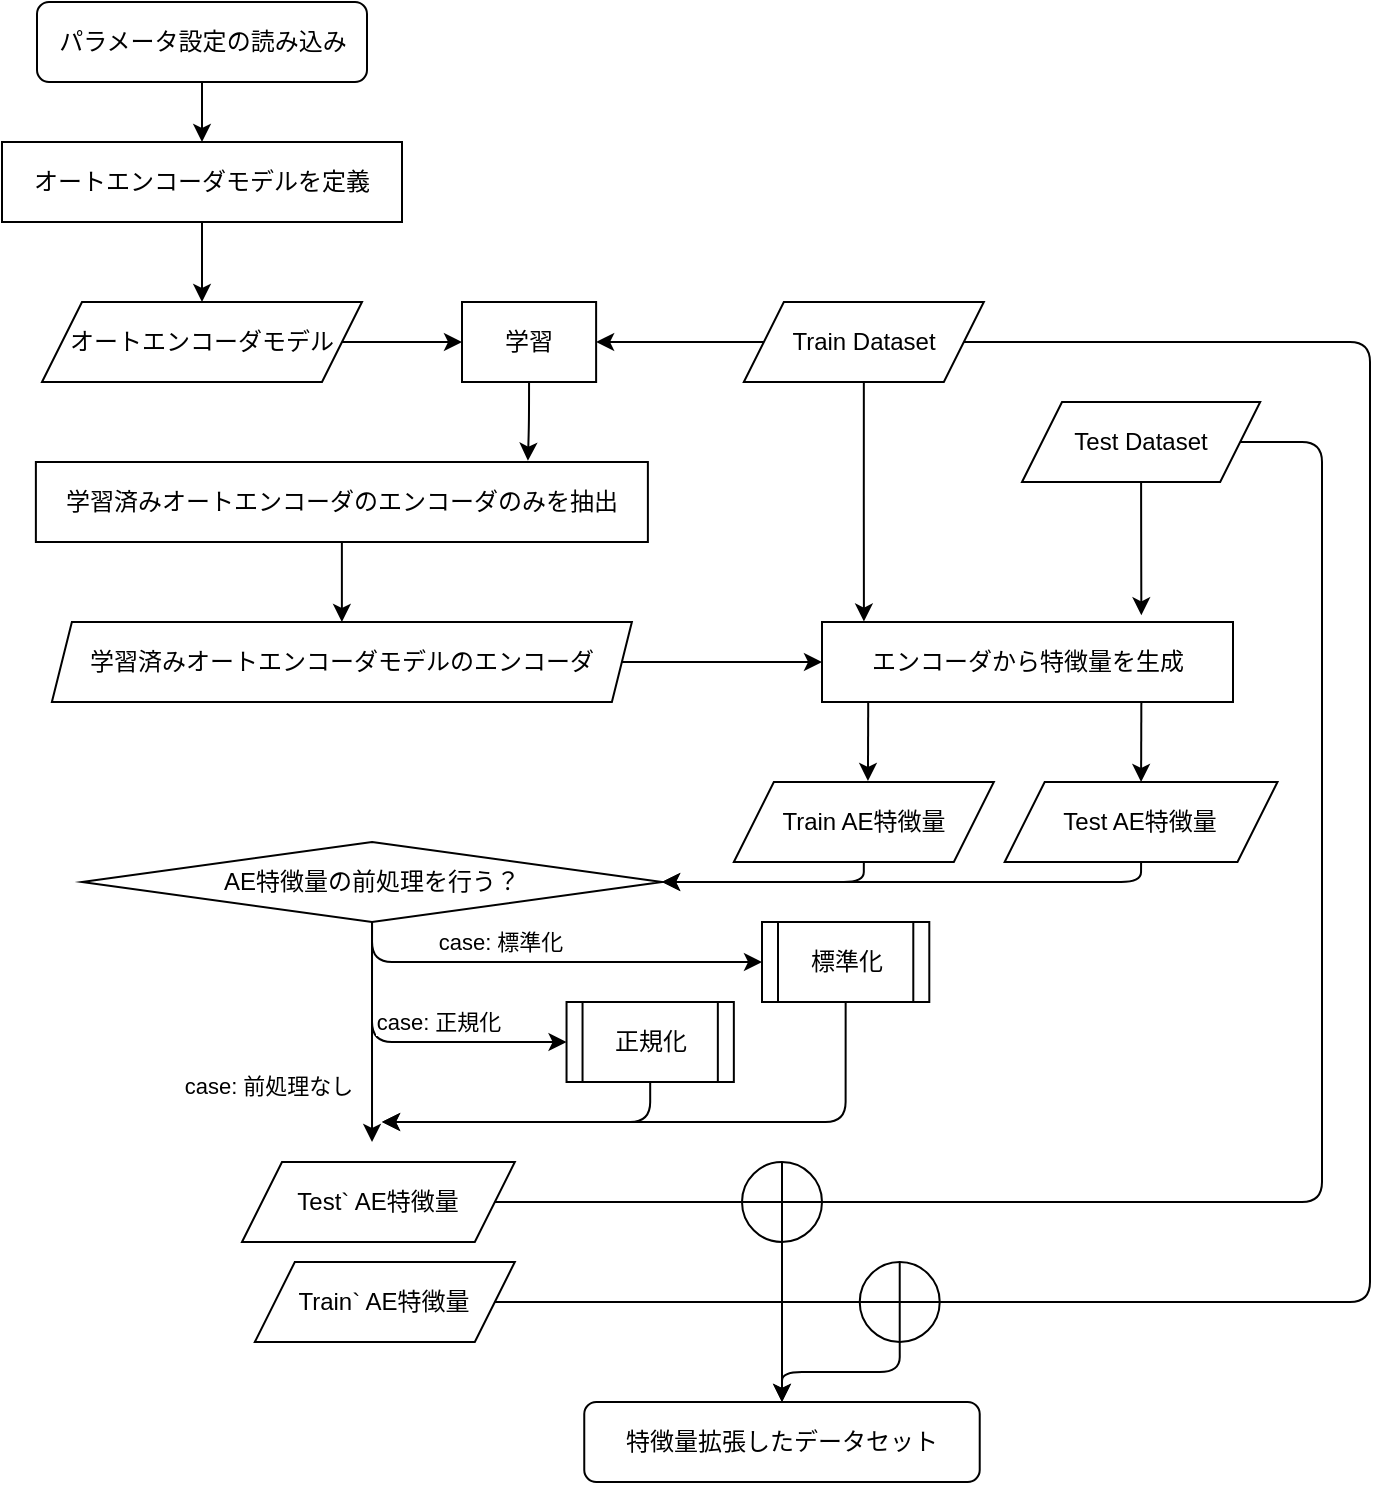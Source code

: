 <mxfile>
    <diagram id="tJ65ZWB20D6IVD9UZpMB" name="ページ1">
        <mxGraphModel dx="932" dy="484" grid="1" gridSize="10" guides="1" tooltips="1" connect="1" arrows="1" fold="1" page="1" pageScale="1" pageWidth="827" pageHeight="1169" math="0" shadow="0">
            <root>
                <mxCell id="0"/>
                <mxCell id="1" parent="0"/>
                <mxCell id="12" style="edgeStyle=orthogonalEdgeStyle;html=1;exitX=0.5;exitY=1;exitDx=0;exitDy=0;entryX=0;entryY=0.5;entryDx=0;entryDy=0;" edge="1" parent="1" source="17" target="19">
                    <mxGeometry relative="1" as="geometry"/>
                </mxCell>
                <mxCell id="13" value="case: 正規化" style="edgeLabel;html=1;align=center;verticalAlign=middle;resizable=0;points=[];" vertex="1" connectable="0" parent="12">
                    <mxGeometry x="0.055" y="-2" relative="1" as="geometry">
                        <mxPoint x="10" y="-12" as="offset"/>
                    </mxGeometry>
                </mxCell>
                <mxCell id="14" style="edgeStyle=orthogonalEdgeStyle;html=1;exitX=0.5;exitY=1;exitDx=0;exitDy=0;entryX=0;entryY=0.5;entryDx=0;entryDy=0;" edge="1" parent="1" source="17" target="21">
                    <mxGeometry relative="1" as="geometry"/>
                </mxCell>
                <mxCell id="15" value="case: 標準化" style="edgeLabel;html=1;align=center;verticalAlign=middle;resizable=0;points=[];" vertex="1" connectable="0" parent="14">
                    <mxGeometry x="0.201" y="-1" relative="1" as="geometry">
                        <mxPoint x="-45" y="-11" as="offset"/>
                    </mxGeometry>
                </mxCell>
                <mxCell id="16" value="case: 前処理なし" style="edgeStyle=orthogonalEdgeStyle;html=1;exitX=0.5;exitY=1;exitDx=0;exitDy=0;entryX=0.5;entryY=0;entryDx=0;entryDy=0;" edge="1" parent="1" source="17">
                    <mxGeometry x="0.501" y="-52" relative="1" as="geometry">
                        <mxPoint as="offset"/>
                        <mxPoint x="265.015" y="650" as="targetPoint"/>
                    </mxGeometry>
                </mxCell>
                <mxCell id="17" value="AE特徴量の前処理を行う？" style="rhombus;whiteSpace=wrap;html=1;" vertex="1" parent="1">
                    <mxGeometry x="120.0" y="500" width="290.03" height="40" as="geometry"/>
                </mxCell>
                <mxCell id="79" style="edgeStyle=orthogonalEdgeStyle;html=1;exitX=0.5;exitY=1;exitDx=0;exitDy=0;" edge="1" parent="1" source="19">
                    <mxGeometry relative="1" as="geometry">
                        <mxPoint x="270" y="640" as="targetPoint"/>
                        <Array as="points">
                            <mxPoint x="404" y="640"/>
                        </Array>
                    </mxGeometry>
                </mxCell>
                <mxCell id="19" value="正規化" style="shape=process;whiteSpace=wrap;html=1;backgroundOutline=1;fontFamily=Helvetica;fontSize=12;fontColor=default;align=center;strokeColor=default;fillColor=default;" vertex="1" parent="1">
                    <mxGeometry x="362.27" y="580" width="83.65" height="40" as="geometry"/>
                </mxCell>
                <mxCell id="81" style="edgeStyle=orthogonalEdgeStyle;html=1;exitX=0.5;exitY=1;exitDx=0;exitDy=0;" edge="1" parent="1" source="21">
                    <mxGeometry relative="1" as="geometry">
                        <mxPoint x="270" y="640" as="targetPoint"/>
                        <Array as="points">
                            <mxPoint x="502" y="640"/>
                        </Array>
                    </mxGeometry>
                </mxCell>
                <mxCell id="21" value="標準化" style="shape=process;whiteSpace=wrap;html=1;backgroundOutline=1;fontFamily=Helvetica;fontSize=12;fontColor=default;align=center;strokeColor=default;fillColor=default;" vertex="1" parent="1">
                    <mxGeometry x="460.0" y="540" width="83.65" height="40" as="geometry"/>
                </mxCell>
                <mxCell id="52" style="edgeStyle=orthogonalEdgeStyle;html=1;exitX=0;exitY=0.5;exitDx=0;exitDy=0;" edge="1" parent="1" source="24" target="34">
                    <mxGeometry relative="1" as="geometry"/>
                </mxCell>
                <mxCell id="55" style="edgeStyle=orthogonalEdgeStyle;html=1;exitX=0.5;exitY=1;exitDx=0;exitDy=0;entryX=0.102;entryY=-0.006;entryDx=0;entryDy=0;entryPerimeter=0;" edge="1" parent="1" source="24" target="54">
                    <mxGeometry relative="1" as="geometry"/>
                </mxCell>
                <mxCell id="24" value="Train Dataset" style="shape=parallelogram;perimeter=parallelogramPerimeter;whiteSpace=wrap;html=1;fixedSize=1;fontFamily=Helvetica;fontSize=12;fontColor=default;align=center;strokeColor=default;fillColor=default;" vertex="1" parent="1">
                    <mxGeometry x="450.92" y="230" width="120" height="40" as="geometry"/>
                </mxCell>
                <mxCell id="33" style="edgeStyle=none;html=1;exitX=0.5;exitY=1;exitDx=0;exitDy=0;entryX=0.5;entryY=0;entryDx=0;entryDy=0;" edge="1" parent="1" source="26" target="32">
                    <mxGeometry relative="1" as="geometry"/>
                </mxCell>
                <mxCell id="26" value="オートエンコーダモデルを定義" style="rounded=0;whiteSpace=wrap;html=1;fontFamily=Helvetica;fontSize=12;fontColor=default;align=center;strokeColor=default;fillColor=default;" vertex="1" parent="1">
                    <mxGeometry x="80" y="150" width="200" height="40" as="geometry"/>
                </mxCell>
                <mxCell id="56" style="edgeStyle=orthogonalEdgeStyle;html=1;exitX=0.5;exitY=1;exitDx=0;exitDy=0;entryX=0.777;entryY=-0.084;entryDx=0;entryDy=0;entryPerimeter=0;" edge="1" parent="1" source="31" target="54">
                    <mxGeometry relative="1" as="geometry"/>
                </mxCell>
                <mxCell id="31" value="Test Dataset" style="shape=parallelogram;perimeter=parallelogramPerimeter;whiteSpace=wrap;html=1;fixedSize=1;fontFamily=Helvetica;fontSize=12;fontColor=default;align=center;strokeColor=default;fillColor=default;" vertex="1" parent="1">
                    <mxGeometry x="590.01" y="280" width="119.08" height="40" as="geometry"/>
                </mxCell>
                <mxCell id="37" style="edgeStyle=none;html=1;exitX=1;exitY=0.5;exitDx=0;exitDy=0;entryX=0;entryY=0.5;entryDx=0;entryDy=0;" edge="1" parent="1" source="32" target="34">
                    <mxGeometry relative="1" as="geometry"/>
                </mxCell>
                <mxCell id="32" value="オートエンコーダモデル" style="shape=parallelogram;perimeter=parallelogramPerimeter;whiteSpace=wrap;html=1;fixedSize=1;" vertex="1" parent="1">
                    <mxGeometry x="100" y="230" width="160" height="40" as="geometry"/>
                </mxCell>
                <mxCell id="49" style="edgeStyle=orthogonalEdgeStyle;html=1;exitX=0.5;exitY=1;exitDx=0;exitDy=0;entryX=0.804;entryY=-0.016;entryDx=0;entryDy=0;entryPerimeter=0;" edge="1" parent="1" source="34" target="44">
                    <mxGeometry relative="1" as="geometry"/>
                </mxCell>
                <mxCell id="34" value="学習" style="rounded=0;whiteSpace=wrap;html=1;fontFamily=Helvetica;fontSize=12;fontColor=default;align=center;strokeColor=default;fillColor=default;" vertex="1" parent="1">
                    <mxGeometry x="310" y="230" width="67.06" height="40" as="geometry"/>
                </mxCell>
                <mxCell id="57" style="edgeStyle=orthogonalEdgeStyle;html=1;exitX=0.5;exitY=1;exitDx=0;exitDy=0;entryX=0.5;entryY=0;entryDx=0;entryDy=0;" edge="1" parent="1" source="44" target="53">
                    <mxGeometry relative="1" as="geometry"/>
                </mxCell>
                <mxCell id="44" value="学習済みオートエンコーダのエンコーダのみを抽出" style="rounded=0;whiteSpace=wrap;html=1;fontFamily=Helvetica;fontSize=12;fontColor=default;align=center;strokeColor=default;fillColor=default;" vertex="1" parent="1">
                    <mxGeometry x="96.94" y="310" width="306" height="40" as="geometry"/>
                </mxCell>
                <mxCell id="58" style="edgeStyle=orthogonalEdgeStyle;html=1;exitX=1;exitY=0.5;exitDx=0;exitDy=0;entryX=0;entryY=0.5;entryDx=0;entryDy=0;" edge="1" parent="1" source="53" target="54">
                    <mxGeometry relative="1" as="geometry"/>
                </mxCell>
                <mxCell id="53" value="学習済みオートエンコーダモデルのエンコーダ" style="shape=parallelogram;perimeter=parallelogramPerimeter;whiteSpace=wrap;html=1;fixedSize=1;size=10.0;" vertex="1" parent="1">
                    <mxGeometry x="104.94" y="390" width="290" height="40" as="geometry"/>
                </mxCell>
                <mxCell id="54" value="エンコーダから特徴量を生成" style="rounded=0;whiteSpace=wrap;html=1;fontFamily=Helvetica;fontSize=12;fontColor=default;align=center;strokeColor=default;fillColor=default;" vertex="1" parent="1">
                    <mxGeometry x="490" y="390" width="205.5" height="40" as="geometry"/>
                </mxCell>
                <mxCell id="78" style="edgeStyle=orthogonalEdgeStyle;html=1;exitX=0.5;exitY=1;exitDx=0;exitDy=0;" edge="1" parent="1" source="59" target="17">
                    <mxGeometry relative="1" as="geometry"/>
                </mxCell>
                <mxCell id="59" value="Test AE特徴量" style="shape=parallelogram;perimeter=parallelogramPerimeter;whiteSpace=wrap;html=1;fixedSize=1;fontFamily=Helvetica;fontSize=12;fontColor=default;align=center;strokeColor=default;fillColor=default;" vertex="1" parent="1">
                    <mxGeometry x="581.34" y="470" width="136.41" height="40" as="geometry"/>
                </mxCell>
                <mxCell id="76" style="edgeStyle=orthogonalEdgeStyle;html=1;exitX=0.5;exitY=1;exitDx=0;exitDy=0;" edge="1" parent="1" source="60" target="17">
                    <mxGeometry relative="1" as="geometry"/>
                </mxCell>
                <mxCell id="60" value="Train AE特徴量" style="shape=parallelogram;perimeter=parallelogramPerimeter;whiteSpace=wrap;html=1;fixedSize=1;fontFamily=Helvetica;fontSize=12;fontColor=default;align=center;strokeColor=default;fillColor=default;" vertex="1" parent="1">
                    <mxGeometry x="445.92" y="470" width="130" height="40" as="geometry"/>
                </mxCell>
                <mxCell id="62" style="edgeStyle=orthogonalEdgeStyle;html=1;exitX=0.5;exitY=1;exitDx=0;exitDy=0;entryX=0.5;entryY=0;entryDx=0;entryDy=0;" edge="1" parent="1" source="61" target="26">
                    <mxGeometry relative="1" as="geometry"/>
                </mxCell>
                <mxCell id="61" value="パラメータ設定の読み込み" style="rounded=1;whiteSpace=wrap;html=1;" vertex="1" parent="1">
                    <mxGeometry x="97.5" y="80" width="165" height="40" as="geometry"/>
                </mxCell>
                <mxCell id="64" value="" style="endArrow=classic;html=1;entryX=0.5;entryY=0;entryDx=0;entryDy=0;exitX=0.777;exitY=1.013;exitDx=0;exitDy=0;exitPerimeter=0;" edge="1" parent="1" source="54" target="59">
                    <mxGeometry width="50" height="50" relative="1" as="geometry">
                        <mxPoint x="370" y="450" as="sourcePoint"/>
                        <mxPoint x="420" y="400" as="targetPoint"/>
                    </mxGeometry>
                </mxCell>
                <mxCell id="65" value="" style="endArrow=classic;html=1;entryX=0.5;entryY=0;entryDx=0;entryDy=0;exitX=0.777;exitY=1.013;exitDx=0;exitDy=0;exitPerimeter=0;" edge="1" parent="1">
                    <mxGeometry width="50" height="50" relative="1" as="geometry">
                        <mxPoint x="513.103" y="430" as="sourcePoint"/>
                        <mxPoint x="512.975" y="469.48" as="targetPoint"/>
                    </mxGeometry>
                </mxCell>
                <mxCell id="82" value="Train` AE特徴量" style="shape=parallelogram;perimeter=parallelogramPerimeter;whiteSpace=wrap;html=1;fixedSize=1;fontFamily=Helvetica;fontSize=12;fontColor=default;align=center;strokeColor=default;fillColor=default;" vertex="1" parent="1">
                    <mxGeometry x="206.41" y="710" width="130" height="40" as="geometry"/>
                </mxCell>
                <mxCell id="83" value="Test` AE特徴量" style="shape=parallelogram;perimeter=parallelogramPerimeter;whiteSpace=wrap;html=1;fixedSize=1;fontFamily=Helvetica;fontSize=12;fontColor=default;align=center;strokeColor=default;fillColor=default;" vertex="1" parent="1">
                    <mxGeometry x="200.0" y="660" width="136.41" height="40" as="geometry"/>
                </mxCell>
                <mxCell id="89" value="" style="endArrow=none;html=1;elbow=vertical;entryX=1;entryY=0.5;entryDx=0;entryDy=0;edgeStyle=orthogonalEdgeStyle;exitX=1;exitY=0.5;exitDx=0;exitDy=0;startArrow=none;" edge="1" parent="1" source="93" target="83">
                    <mxGeometry width="50" height="50" relative="1" as="geometry">
                        <mxPoint x="680" y="670" as="sourcePoint"/>
                        <mxPoint x="500" y="460" as="targetPoint"/>
                        <Array as="points">
                            <mxPoint x="440" y="680"/>
                            <mxPoint x="440" y="680"/>
                        </Array>
                    </mxGeometry>
                </mxCell>
                <mxCell id="98" style="edgeStyle=orthogonalEdgeStyle;html=1;exitX=0.5;exitY=1;exitDx=0;exitDy=0;entryX=0.5;entryY=0;entryDx=0;entryDy=0;elbow=vertical;" edge="1" parent="1" source="94" target="97">
                    <mxGeometry relative="1" as="geometry"/>
                </mxCell>
                <mxCell id="94" value="" style="shape=orEllipse;perimeter=ellipsePerimeter;whiteSpace=wrap;html=1;backgroundOutline=1;" vertex="1" parent="1">
                    <mxGeometry x="508.86" y="710" width="40" height="40" as="geometry"/>
                </mxCell>
                <mxCell id="95" value="" style="endArrow=none;html=1;elbow=vertical;entryX=1;entryY=0.5;entryDx=0;entryDy=0;edgeStyle=orthogonalEdgeStyle;exitX=1;exitY=0.5;exitDx=0;exitDy=0;" edge="1" parent="1" source="24" target="82">
                    <mxGeometry width="50" height="50" relative="1" as="geometry">
                        <mxPoint x="722.68" y="350" as="sourcePoint"/>
                        <mxPoint x="350.0" y="730" as="targetPoint"/>
                        <Array as="points">
                            <mxPoint x="764" y="250"/>
                            <mxPoint x="764" y="730"/>
                        </Array>
                    </mxGeometry>
                </mxCell>
                <mxCell id="96" value="" style="endArrow=none;html=1;elbow=vertical;entryX=1;entryY=0.5;entryDx=0;entryDy=0;edgeStyle=orthogonalEdgeStyle;exitX=1;exitY=0.5;exitDx=0;exitDy=0;" edge="1" parent="1" source="31" target="93">
                    <mxGeometry width="50" height="50" relative="1" as="geometry">
                        <mxPoint x="699.09" y="300" as="sourcePoint"/>
                        <mxPoint x="326.41" y="680" as="targetPoint"/>
                        <Array as="points">
                            <mxPoint x="740" y="300"/>
                            <mxPoint x="740" y="680"/>
                        </Array>
                    </mxGeometry>
                </mxCell>
                <mxCell id="99" style="edgeStyle=orthogonalEdgeStyle;html=1;exitX=0.5;exitY=1;exitDx=0;exitDy=0;elbow=vertical;entryX=0.5;entryY=0;entryDx=0;entryDy=0;" edge="1" parent="1" source="93" target="97">
                    <mxGeometry relative="1" as="geometry">
                        <mxPoint x="490" y="780" as="targetPoint"/>
                    </mxGeometry>
                </mxCell>
                <mxCell id="93" value="" style="shape=orEllipse;perimeter=ellipsePerimeter;whiteSpace=wrap;html=1;backgroundOutline=1;" vertex="1" parent="1">
                    <mxGeometry x="450" y="660" width="40" height="40" as="geometry"/>
                </mxCell>
                <mxCell id="97" value="特徴量拡張したデータセット" style="rounded=1;whiteSpace=wrap;html=1;" vertex="1" parent="1">
                    <mxGeometry x="371.13" y="780" width="197.73" height="40" as="geometry"/>
                </mxCell>
            </root>
        </mxGraphModel>
    </diagram>
</mxfile>